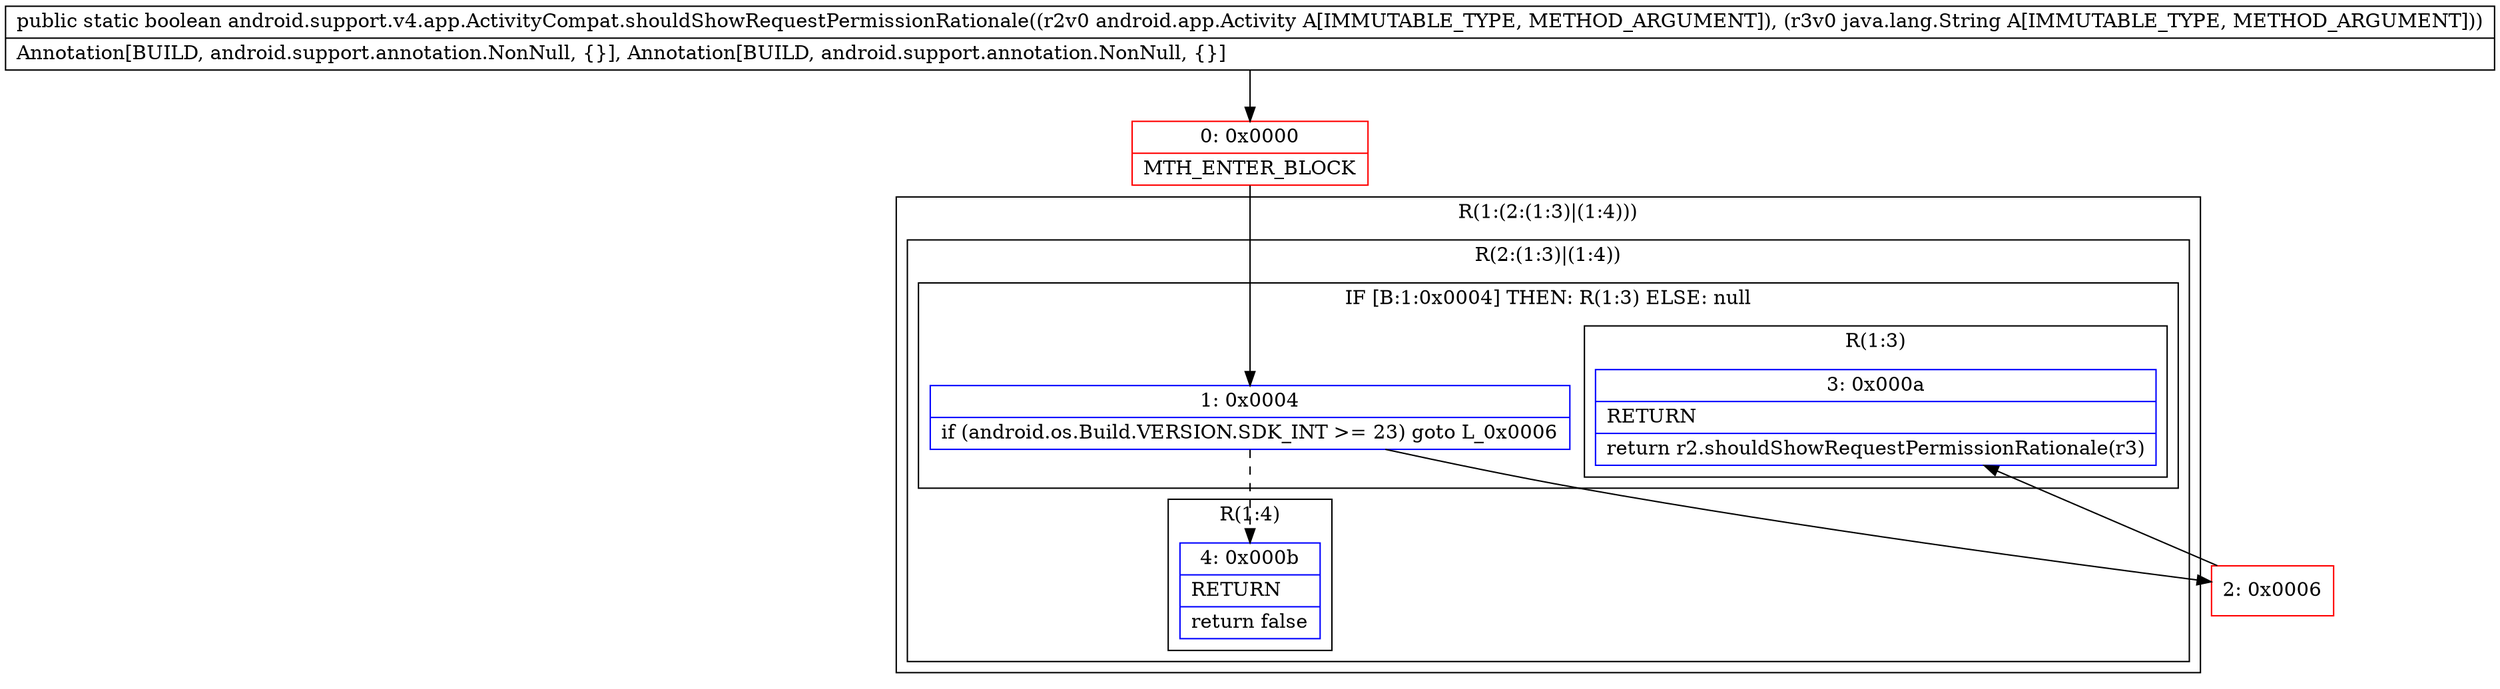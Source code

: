 digraph "CFG forandroid.support.v4.app.ActivityCompat.shouldShowRequestPermissionRationale(Landroid\/app\/Activity;Ljava\/lang\/String;)Z" {
subgraph cluster_Region_2056083181 {
label = "R(1:(2:(1:3)|(1:4)))";
node [shape=record,color=blue];
subgraph cluster_Region_1137761618 {
label = "R(2:(1:3)|(1:4))";
node [shape=record,color=blue];
subgraph cluster_IfRegion_213821898 {
label = "IF [B:1:0x0004] THEN: R(1:3) ELSE: null";
node [shape=record,color=blue];
Node_1 [shape=record,label="{1\:\ 0x0004|if (android.os.Build.VERSION.SDK_INT \>= 23) goto L_0x0006\l}"];
subgraph cluster_Region_1758801569 {
label = "R(1:3)";
node [shape=record,color=blue];
Node_3 [shape=record,label="{3\:\ 0x000a|RETURN\l|return r2.shouldShowRequestPermissionRationale(r3)\l}"];
}
}
subgraph cluster_Region_2021603176 {
label = "R(1:4)";
node [shape=record,color=blue];
Node_4 [shape=record,label="{4\:\ 0x000b|RETURN\l|return false\l}"];
}
}
}
Node_0 [shape=record,color=red,label="{0\:\ 0x0000|MTH_ENTER_BLOCK\l}"];
Node_2 [shape=record,color=red,label="{2\:\ 0x0006}"];
MethodNode[shape=record,label="{public static boolean android.support.v4.app.ActivityCompat.shouldShowRequestPermissionRationale((r2v0 android.app.Activity A[IMMUTABLE_TYPE, METHOD_ARGUMENT]), (r3v0 java.lang.String A[IMMUTABLE_TYPE, METHOD_ARGUMENT]))  | Annotation[BUILD, android.support.annotation.NonNull, \{\}], Annotation[BUILD, android.support.annotation.NonNull, \{\}]\l}"];
MethodNode -> Node_0;
Node_1 -> Node_2;
Node_1 -> Node_4[style=dashed];
Node_0 -> Node_1;
Node_2 -> Node_3;
}

